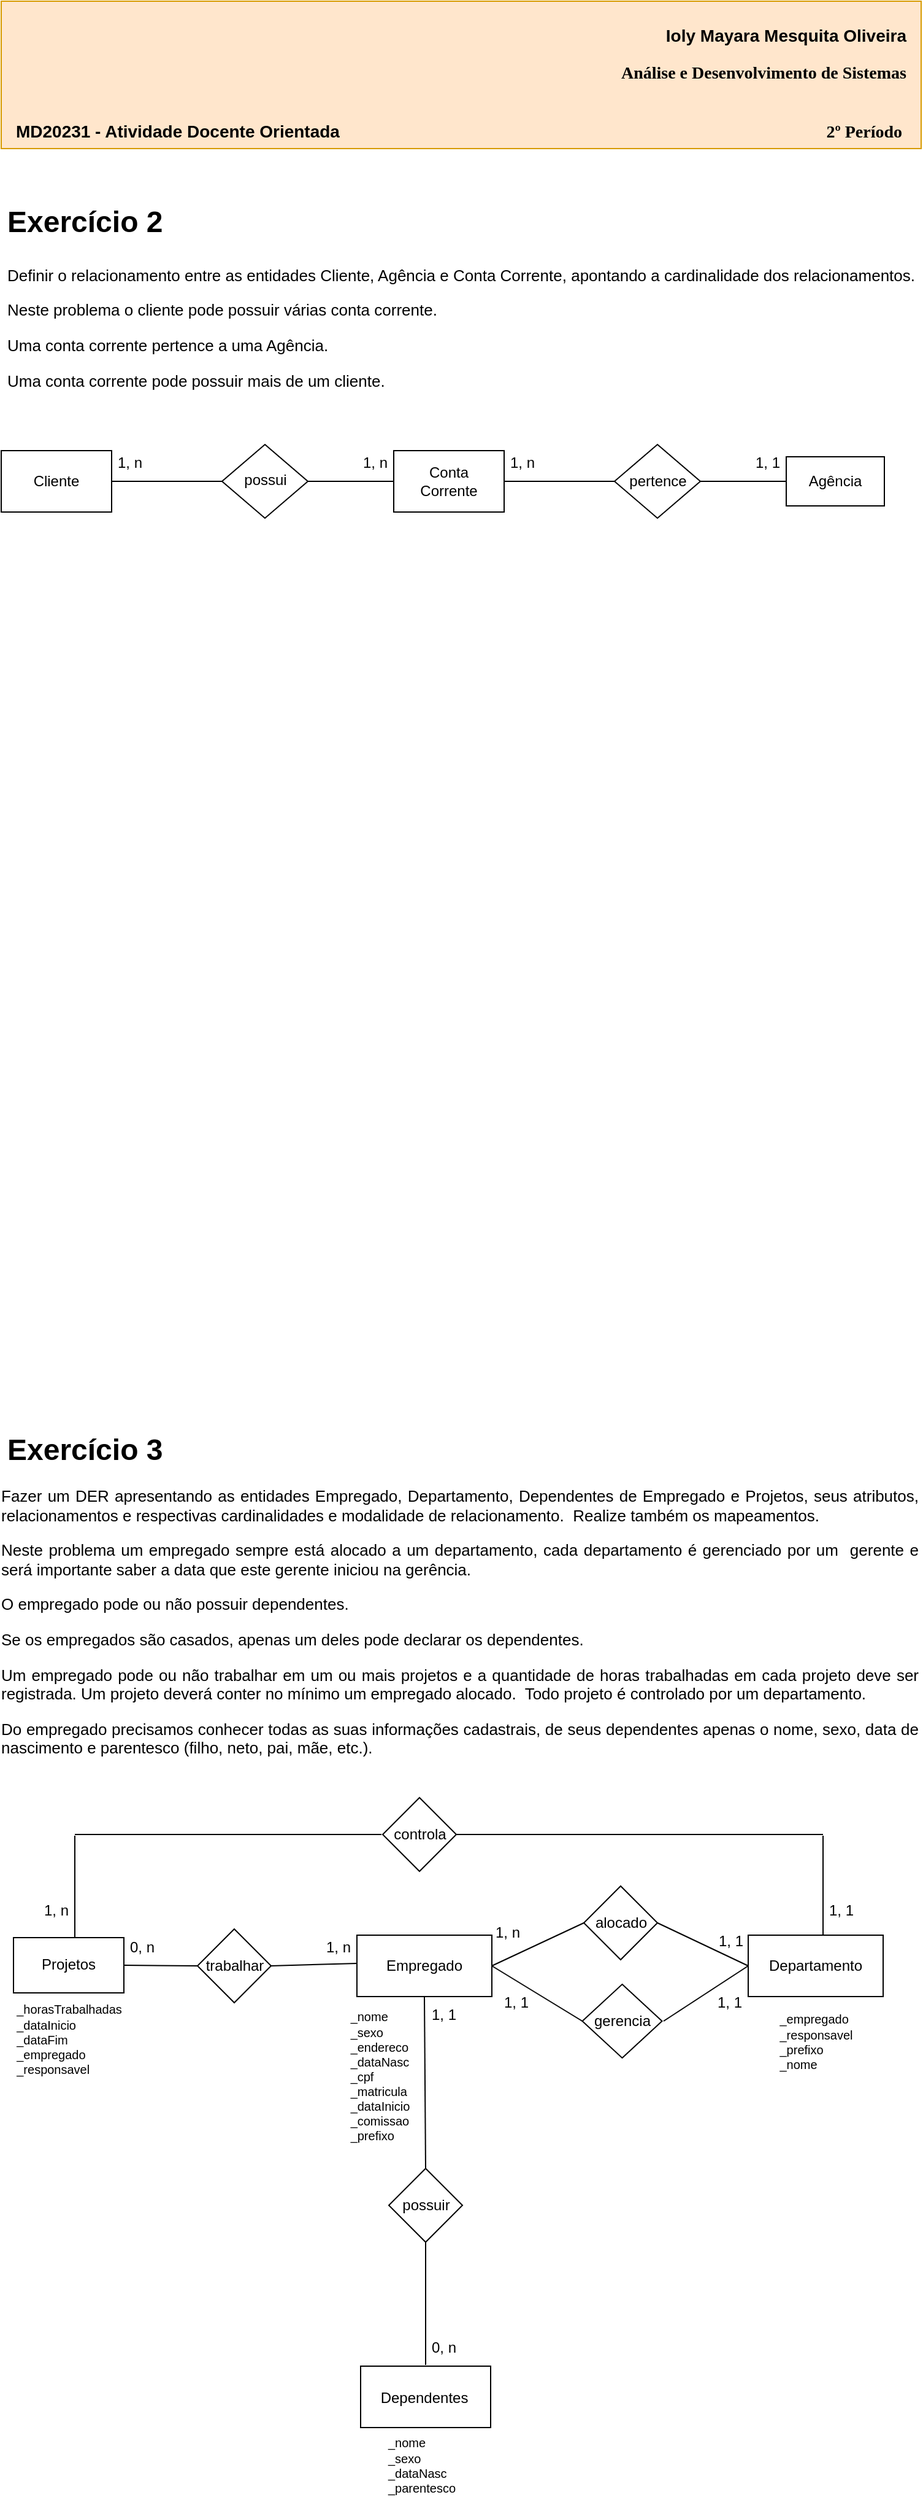 <mxfile version="21.0.6" type="device"><diagram name="Página-1" id="h-dO2WaULim2lv5SMRrt"><mxGraphModel dx="880" dy="452" grid="1" gridSize="10" guides="1" tooltips="1" connect="1" arrows="1" fold="1" page="1" pageScale="1" pageWidth="827" pageHeight="1169" math="0" shadow="0"><root><mxCell id="0"/><mxCell id="1" parent="0"/><mxCell id="N3blbZs2RzM2g8WRTb5p-12" value="" style="endArrow=none;html=1;rounded=0;exitX=1;exitY=0.5;exitDx=0;exitDy=0;entryX=0;entryY=0.5;entryDx=0;entryDy=0;" parent="1" source="N3blbZs2RzM2g8WRTb5p-1" target="N3blbZs2RzM2g8WRTb5p-8" edge="1"><mxGeometry width="50" height="50" relative="1" as="geometry"><mxPoint x="170" y="486" as="sourcePoint"/><mxPoint x="220" y="436" as="targetPoint"/></mxGeometry></mxCell><mxCell id="N3blbZs2RzM2g8WRTb5p-13" value="" style="endArrow=none;html=1;rounded=0;exitX=1;exitY=0.5;exitDx=0;exitDy=0;entryX=0;entryY=0.5;entryDx=0;entryDy=0;" parent="1" source="N3blbZs2RzM2g8WRTb5p-8" target="N3blbZs2RzM2g8WRTb5p-3" edge="1"><mxGeometry width="50" height="50" relative="1" as="geometry"><mxPoint x="310" y="486" as="sourcePoint"/><mxPoint x="360" y="436" as="targetPoint"/></mxGeometry></mxCell><mxCell id="N3blbZs2RzM2g8WRTb5p-14" value="" style="endArrow=none;html=1;rounded=0;exitX=1;exitY=0.5;exitDx=0;exitDy=0;entryX=0;entryY=0.5;entryDx=0;entryDy=0;" parent="1" source="N3blbZs2RzM2g8WRTb5p-3" target="N3blbZs2RzM2g8WRTb5p-9" edge="1"><mxGeometry width="50" height="50" relative="1" as="geometry"><mxPoint x="500" y="486" as="sourcePoint"/><mxPoint x="550" y="436" as="targetPoint"/></mxGeometry></mxCell><mxCell id="N3blbZs2RzM2g8WRTb5p-15" value="" style="endArrow=none;html=1;rounded=0;entryX=0;entryY=0.5;entryDx=0;entryDy=0;exitX=1;exitY=0.5;exitDx=0;exitDy=0;" parent="1" source="N3blbZs2RzM2g8WRTb5p-9" target="N3blbZs2RzM2g8WRTb5p-5" edge="1"><mxGeometry width="50" height="50" relative="1" as="geometry"><mxPoint x="630" y="436" as="sourcePoint"/><mxPoint x="680" y="386" as="targetPoint"/></mxGeometry></mxCell><mxCell id="N3blbZs2RzM2g8WRTb5p-18" value="" style="group" parent="1" vertex="1" connectable="0"><mxGeometry x="40" y="406" width="90" height="50" as="geometry"/></mxCell><mxCell id="N3blbZs2RzM2g8WRTb5p-1" value="" style="rounded=0;whiteSpace=wrap;html=1;" parent="N3blbZs2RzM2g8WRTb5p-18" vertex="1"><mxGeometry width="90" height="50" as="geometry"/></mxCell><mxCell id="N3blbZs2RzM2g8WRTb5p-2" value="Cliente" style="text;html=1;strokeColor=none;fillColor=none;align=center;verticalAlign=middle;whiteSpace=wrap;rounded=0;" parent="N3blbZs2RzM2g8WRTb5p-18" vertex="1"><mxGeometry x="15" y="10" width="60" height="30" as="geometry"/></mxCell><mxCell id="N3blbZs2RzM2g8WRTb5p-19" value="" style="group" parent="1" vertex="1" connectable="0"><mxGeometry x="360" y="406" width="90" height="50" as="geometry"/></mxCell><mxCell id="N3blbZs2RzM2g8WRTb5p-3" value="" style="rounded=0;whiteSpace=wrap;html=1;" parent="N3blbZs2RzM2g8WRTb5p-19" vertex="1"><mxGeometry width="90" height="50" as="geometry"/></mxCell><mxCell id="N3blbZs2RzM2g8WRTb5p-4" value="Conta Corrente" style="text;html=1;strokeColor=none;fillColor=none;align=center;verticalAlign=middle;whiteSpace=wrap;rounded=0;" parent="N3blbZs2RzM2g8WRTb5p-19" vertex="1"><mxGeometry x="15" y="10" width="60" height="30" as="geometry"/></mxCell><mxCell id="N3blbZs2RzM2g8WRTb5p-20" value="" style="group" parent="1" vertex="1" connectable="0"><mxGeometry x="680" y="411" width="80" height="40" as="geometry"/></mxCell><mxCell id="N3blbZs2RzM2g8WRTb5p-5" value="" style="rounded=0;whiteSpace=wrap;html=1;" parent="N3blbZs2RzM2g8WRTb5p-20" vertex="1"><mxGeometry width="80" height="40" as="geometry"/></mxCell><mxCell id="N3blbZs2RzM2g8WRTb5p-6" value="Agência" style="text;html=1;strokeColor=none;fillColor=none;align=center;verticalAlign=middle;whiteSpace=wrap;rounded=0;" parent="N3blbZs2RzM2g8WRTb5p-20" vertex="1"><mxGeometry x="10" y="5" width="60" height="30" as="geometry"/></mxCell><mxCell id="N3blbZs2RzM2g8WRTb5p-30" value="1, 1" style="text;html=1;strokeColor=none;fillColor=none;align=center;verticalAlign=middle;whiteSpace=wrap;rounded=0;" parent="N3blbZs2RzM2g8WRTb5p-20" vertex="1"><mxGeometry x="-30" y="-10" width="30" height="30" as="geometry"/></mxCell><mxCell id="N3blbZs2RzM2g8WRTb5p-21" value="" style="group" parent="1" vertex="1" connectable="0"><mxGeometry x="540" y="401" width="70" height="60" as="geometry"/></mxCell><mxCell id="N3blbZs2RzM2g8WRTb5p-9" value="" style="rhombus;whiteSpace=wrap;html=1;" parent="N3blbZs2RzM2g8WRTb5p-21" vertex="1"><mxGeometry width="70" height="60" as="geometry"/></mxCell><mxCell id="N3blbZs2RzM2g8WRTb5p-11" value="pertence" style="text;html=1;strokeColor=none;fillColor=none;align=center;verticalAlign=middle;whiteSpace=wrap;rounded=0;" parent="N3blbZs2RzM2g8WRTb5p-21" vertex="1"><mxGeometry x="8.75" y="18.75" width="52.5" height="22.5" as="geometry"/></mxCell><mxCell id="N3blbZs2RzM2g8WRTb5p-22" value="" style="group" parent="1" vertex="1" connectable="0"><mxGeometry x="220" y="401" width="70" height="60" as="geometry"/></mxCell><mxCell id="N3blbZs2RzM2g8WRTb5p-8" value="" style="rhombus;whiteSpace=wrap;html=1;" parent="N3blbZs2RzM2g8WRTb5p-22" vertex="1"><mxGeometry width="70" height="60" as="geometry"/></mxCell><mxCell id="N3blbZs2RzM2g8WRTb5p-10" value="possui" style="text;html=1;strokeColor=none;fillColor=none;align=center;verticalAlign=middle;whiteSpace=wrap;rounded=0;" parent="N3blbZs2RzM2g8WRTb5p-22" vertex="1"><mxGeometry x="8.75" y="17.75" width="52.5" height="22.5" as="geometry"/></mxCell><mxCell id="N3blbZs2RzM2g8WRTb5p-27" value="1, n" style="text;html=1;strokeColor=none;fillColor=none;align=center;verticalAlign=middle;whiteSpace=wrap;rounded=0;" parent="1" vertex="1"><mxGeometry x="330" y="401" width="30" height="30" as="geometry"/></mxCell><mxCell id="N3blbZs2RzM2g8WRTb5p-28" value="1, n" style="text;html=1;strokeColor=none;fillColor=none;align=center;verticalAlign=middle;whiteSpace=wrap;rounded=0;" parent="1" vertex="1"><mxGeometry x="130" y="401" width="30" height="30" as="geometry"/></mxCell><mxCell id="N3blbZs2RzM2g8WRTb5p-31" value="1, n" style="text;html=1;strokeColor=none;fillColor=none;align=center;verticalAlign=middle;whiteSpace=wrap;rounded=0;" parent="1" vertex="1"><mxGeometry x="450" y="401" width="30" height="30" as="geometry"/></mxCell><mxCell id="N3blbZs2RzM2g8WRTb5p-32" value="&lt;h1&gt;Exercício 2&lt;/h1&gt;" style="text;html=1;strokeColor=none;fillColor=none;spacing=5;spacingTop=-20;whiteSpace=wrap;overflow=hidden;rounded=0;" parent="1" vertex="1"><mxGeometry x="40" y="200" width="190" height="40" as="geometry"/></mxCell><mxCell id="N3blbZs2RzM2g8WRTb5p-33" value="&lt;h1&gt;Exercício 3&lt;/h1&gt;" style="text;html=1;strokeColor=none;fillColor=none;spacing=5;spacingTop=-20;whiteSpace=wrap;overflow=hidden;rounded=0;" parent="1" vertex="1"><mxGeometry x="40" y="1200" width="190" height="40" as="geometry"/></mxCell><mxCell id="N3blbZs2RzM2g8WRTb5p-45" value="" style="group" parent="1" vertex="1" connectable="0"><mxGeometry x="50" y="1617" width="90" height="45" as="geometry"/></mxCell><mxCell id="N3blbZs2RzM2g8WRTb5p-37" value="" style="rounded=0;whiteSpace=wrap;html=1;" parent="N3blbZs2RzM2g8WRTb5p-45" vertex="1"><mxGeometry width="90" height="45" as="geometry"/></mxCell><mxCell id="N3blbZs2RzM2g8WRTb5p-41" value="Projetos" style="text;html=1;strokeColor=none;fillColor=none;align=center;verticalAlign=middle;whiteSpace=wrap;rounded=0;" parent="N3blbZs2RzM2g8WRTb5p-45" vertex="1"><mxGeometry x="15" y="8" width="60" height="27" as="geometry"/></mxCell><mxCell id="N3blbZs2RzM2g8WRTb5p-54" value="1, n" style="text;html=1;strokeColor=none;fillColor=none;align=center;verticalAlign=middle;whiteSpace=wrap;rounded=0;" parent="1" vertex="1"><mxGeometry x="300" y="1610" width="30" height="30" as="geometry"/></mxCell><mxCell id="N3blbZs2RzM2g8WRTb5p-59" value="" style="group" parent="1" vertex="1" connectable="0"><mxGeometry x="200" y="1610" width="60" height="60" as="geometry"/></mxCell><mxCell id="N3blbZs2RzM2g8WRTb5p-60" value="" style="rhombus;whiteSpace=wrap;html=1;" parent="N3blbZs2RzM2g8WRTb5p-59" vertex="1"><mxGeometry width="60" height="60" as="geometry"/></mxCell><mxCell id="N3blbZs2RzM2g8WRTb5p-61" value="trabalhar" style="text;html=1;strokeColor=none;fillColor=none;align=center;verticalAlign=middle;whiteSpace=wrap;rounded=0;" parent="N3blbZs2RzM2g8WRTb5p-59" vertex="1"><mxGeometry x="7.5" y="18.75" width="45" height="22.5" as="geometry"/></mxCell><mxCell id="N3blbZs2RzM2g8WRTb5p-97" value="" style="group" parent="1" vertex="1" connectable="0"><mxGeometry x="649" y="1615" width="110" height="50" as="geometry"/></mxCell><mxCell id="N3blbZs2RzM2g8WRTb5p-98" value="" style="rounded=0;whiteSpace=wrap;html=1;" parent="N3blbZs2RzM2g8WRTb5p-97" vertex="1"><mxGeometry width="110" height="50" as="geometry"/></mxCell><mxCell id="N3blbZs2RzM2g8WRTb5p-99" value="Departamento" style="text;html=1;strokeColor=none;fillColor=none;align=center;verticalAlign=middle;whiteSpace=wrap;rounded=0;" parent="N3blbZs2RzM2g8WRTb5p-97" vertex="1"><mxGeometry x="25" y="10" width="60" height="30" as="geometry"/></mxCell><mxCell id="N3blbZs2RzM2g8WRTb5p-100" value="" style="group" parent="1" vertex="1" connectable="0"><mxGeometry x="330" y="1615" width="150" height="50" as="geometry"/></mxCell><mxCell id="N3blbZs2RzM2g8WRTb5p-101" value="" style="rounded=0;whiteSpace=wrap;html=1;" parent="N3blbZs2RzM2g8WRTb5p-100" vertex="1"><mxGeometry width="110" height="50" as="geometry"/></mxCell><mxCell id="N3blbZs2RzM2g8WRTb5p-102" value="Empregado" style="text;html=1;strokeColor=none;fillColor=none;align=center;verticalAlign=middle;whiteSpace=wrap;rounded=0;" parent="N3blbZs2RzM2g8WRTb5p-100" vertex="1"><mxGeometry x="25" y="10" width="60" height="30" as="geometry"/></mxCell><mxCell id="N3blbZs2RzM2g8WRTb5p-159" value="1, n" style="text;html=1;strokeColor=none;fillColor=none;align=center;verticalAlign=middle;whiteSpace=wrap;rounded=0;" parent="N3blbZs2RzM2g8WRTb5p-100" vertex="1"><mxGeometry x="108" y="-17" width="30" height="30" as="geometry"/></mxCell><mxCell id="N3blbZs2RzM2g8WRTb5p-103" value="" style="group" parent="1" vertex="1" connectable="0"><mxGeometry x="515" y="1575" width="60" height="60" as="geometry"/></mxCell><mxCell id="N3blbZs2RzM2g8WRTb5p-104" value="" style="rhombus;whiteSpace=wrap;html=1;" parent="N3blbZs2RzM2g8WRTb5p-103" vertex="1"><mxGeometry width="60" height="60" as="geometry"/></mxCell><mxCell id="N3blbZs2RzM2g8WRTb5p-105" value="alocado" style="text;html=1;strokeColor=none;fillColor=none;align=center;verticalAlign=middle;whiteSpace=wrap;rounded=0;" parent="N3blbZs2RzM2g8WRTb5p-103" vertex="1"><mxGeometry x="7.5" y="18.75" width="45" height="22.5" as="geometry"/></mxCell><mxCell id="N3blbZs2RzM2g8WRTb5p-106" value="" style="endArrow=none;html=1;rounded=0;exitX=1;exitY=0.5;exitDx=0;exitDy=0;entryX=0;entryY=0.5;entryDx=0;entryDy=0;" parent="1" source="N3blbZs2RzM2g8WRTb5p-104" target="N3blbZs2RzM2g8WRTb5p-98" edge="1"><mxGeometry width="50" height="50" relative="1" as="geometry"><mxPoint x="590" y="1655" as="sourcePoint"/><mxPoint x="650" y="1635" as="targetPoint"/></mxGeometry></mxCell><mxCell id="N3blbZs2RzM2g8WRTb5p-107" value="" style="endArrow=none;html=1;rounded=0;exitX=1;exitY=0.5;exitDx=0;exitDy=0;" parent="1" source="N3blbZs2RzM2g8WRTb5p-101" edge="1"><mxGeometry width="50" height="50" relative="1" as="geometry"><mxPoint x="465" y="1655" as="sourcePoint"/><mxPoint x="515" y="1605" as="targetPoint"/></mxGeometry></mxCell><mxCell id="N3blbZs2RzM2g8WRTb5p-108" value="1, 1" style="text;html=1;strokeColor=none;fillColor=none;align=center;verticalAlign=middle;whiteSpace=wrap;rounded=0;" parent="1" vertex="1"><mxGeometry x="620" y="1605" width="30" height="30" as="geometry"/></mxCell><mxCell id="N3blbZs2RzM2g8WRTb5p-109" value="0, n" style="text;html=1;strokeColor=none;fillColor=none;align=center;verticalAlign=middle;whiteSpace=wrap;rounded=0;" parent="1" vertex="1"><mxGeometry x="386" y="1936" width="30" height="30" as="geometry"/></mxCell><mxCell id="N3blbZs2RzM2g8WRTb5p-110" value="" style="group" parent="1" vertex="1" connectable="0"><mxGeometry x="356" y="1805" width="60" height="60" as="geometry"/></mxCell><mxCell id="N3blbZs2RzM2g8WRTb5p-111" value="" style="rhombus;whiteSpace=wrap;html=1;" parent="N3blbZs2RzM2g8WRTb5p-110" vertex="1"><mxGeometry width="60" height="60" as="geometry"/></mxCell><mxCell id="N3blbZs2RzM2g8WRTb5p-112" value="possuir" style="text;html=1;strokeColor=none;fillColor=none;align=center;verticalAlign=middle;whiteSpace=wrap;rounded=0;" parent="N3blbZs2RzM2g8WRTb5p-110" vertex="1"><mxGeometry x="7.5" y="18.75" width="45" height="22.5" as="geometry"/></mxCell><mxCell id="N3blbZs2RzM2g8WRTb5p-113" value="" style="group" parent="1" vertex="1" connectable="0"><mxGeometry x="506.25" y="1655" width="65" height="60" as="geometry"/></mxCell><mxCell id="N3blbZs2RzM2g8WRTb5p-114" value="" style="group" parent="N3blbZs2RzM2g8WRTb5p-113" vertex="1" connectable="0"><mxGeometry x="7.5" width="65" height="60" as="geometry"/></mxCell><mxCell id="N3blbZs2RzM2g8WRTb5p-115" value="" style="rhombus;whiteSpace=wrap;html=1;" parent="N3blbZs2RzM2g8WRTb5p-114" vertex="1"><mxGeometry width="65" height="60" as="geometry"/></mxCell><mxCell id="N3blbZs2RzM2g8WRTb5p-116" value="gerencia" style="text;html=1;strokeColor=none;fillColor=none;align=center;verticalAlign=middle;whiteSpace=wrap;rounded=0;" parent="N3blbZs2RzM2g8WRTb5p-114" vertex="1"><mxGeometry x="8.125" y="18.75" width="48.75" height="22.5" as="geometry"/></mxCell><mxCell id="N3blbZs2RzM2g8WRTb5p-117" value="" style="endArrow=none;html=1;rounded=0;entryX=0;entryY=1;entryDx=0;entryDy=0;exitX=0;exitY=0.5;exitDx=0;exitDy=0;" parent="1" source="N3blbZs2RzM2g8WRTb5p-115" edge="1"><mxGeometry width="50" height="50" relative="1" as="geometry"><mxPoint x="510" y="1685" as="sourcePoint"/><mxPoint x="440" y="1640" as="targetPoint"/></mxGeometry></mxCell><mxCell id="N3blbZs2RzM2g8WRTb5p-118" value="" style="endArrow=none;html=1;rounded=0;entryX=0;entryY=0.5;entryDx=0;entryDy=0;" parent="1" target="N3blbZs2RzM2g8WRTb5p-98" edge="1"><mxGeometry width="50" height="50" relative="1" as="geometry"><mxPoint x="580" y="1685" as="sourcePoint"/><mxPoint x="630" y="1635" as="targetPoint"/></mxGeometry></mxCell><mxCell id="N3blbZs2RzM2g8WRTb5p-119" value="1, 1" style="text;html=1;strokeColor=none;fillColor=none;align=center;verticalAlign=middle;whiteSpace=wrap;rounded=0;" parent="1" vertex="1"><mxGeometry x="445" y="1655" width="30" height="30" as="geometry"/></mxCell><mxCell id="N3blbZs2RzM2g8WRTb5p-124" value="" style="endArrow=none;html=1;rounded=0;entryX=0.5;entryY=1;entryDx=0;entryDy=0;exitX=0.5;exitY=0;exitDx=0;exitDy=0;" parent="1" source="N3blbZs2RzM2g8WRTb5p-111" target="N3blbZs2RzM2g8WRTb5p-101" edge="1"><mxGeometry width="50" height="50" relative="1" as="geometry"><mxPoint x="400" y="1775" as="sourcePoint"/><mxPoint x="388" y="1685" as="targetPoint"/></mxGeometry></mxCell><mxCell id="N3blbZs2RzM2g8WRTb5p-125" value="" style="endArrow=none;html=1;rounded=0;entryX=0.5;entryY=1;entryDx=0;entryDy=0;" parent="1" edge="1"><mxGeometry width="50" height="50" relative="1" as="geometry"><mxPoint x="386" y="1965" as="sourcePoint"/><mxPoint x="386" y="1865" as="targetPoint"/></mxGeometry></mxCell><mxCell id="N3blbZs2RzM2g8WRTb5p-126" value="" style="group" parent="1" vertex="1" connectable="0"><mxGeometry x="333" y="1966" width="106" height="50" as="geometry"/></mxCell><mxCell id="N3blbZs2RzM2g8WRTb5p-127" value="" style="rounded=0;whiteSpace=wrap;html=1;" parent="N3blbZs2RzM2g8WRTb5p-126" vertex="1"><mxGeometry width="106" height="50" as="geometry"/></mxCell><mxCell id="N3blbZs2RzM2g8WRTb5p-128" value="Dependentes" style="text;html=1;strokeColor=none;fillColor=none;align=center;verticalAlign=middle;whiteSpace=wrap;rounded=0;" parent="N3blbZs2RzM2g8WRTb5p-126" vertex="1"><mxGeometry x="22" y="11" width="60" height="30" as="geometry"/></mxCell><mxCell id="N3blbZs2RzM2g8WRTb5p-129" value="0, n" style="text;html=1;strokeColor=none;fillColor=none;align=center;verticalAlign=middle;whiteSpace=wrap;rounded=0;" parent="1" vertex="1"><mxGeometry x="140" y="1610" width="30" height="30" as="geometry"/></mxCell><mxCell id="N3blbZs2RzM2g8WRTb5p-136" value="" style="endArrow=none;html=1;rounded=0;" parent="1" edge="1"><mxGeometry width="50" height="50" relative="1" as="geometry"><mxPoint x="260" y="1640" as="sourcePoint"/><mxPoint x="330" y="1638" as="targetPoint"/></mxGeometry></mxCell><mxCell id="N3blbZs2RzM2g8WRTb5p-137" value="" style="endArrow=none;html=1;rounded=0;exitX=1;exitY=0.5;exitDx=0;exitDy=0;" parent="1" source="N3blbZs2RzM2g8WRTb5p-37" edge="1"><mxGeometry width="50" height="50" relative="1" as="geometry"><mxPoint x="150" y="1690" as="sourcePoint"/><mxPoint x="200" y="1640" as="targetPoint"/></mxGeometry></mxCell><mxCell id="N3blbZs2RzM2g8WRTb5p-141" value="" style="group" parent="1" vertex="1" connectable="0"><mxGeometry x="351" y="1503" width="60" height="60" as="geometry"/></mxCell><mxCell id="N3blbZs2RzM2g8WRTb5p-139" value="" style="rhombus;whiteSpace=wrap;html=1;" parent="N3blbZs2RzM2g8WRTb5p-141" vertex="1"><mxGeometry width="60" height="60" as="geometry"/></mxCell><mxCell id="N3blbZs2RzM2g8WRTb5p-140" value="controla" style="text;html=1;strokeColor=none;fillColor=none;align=center;verticalAlign=middle;whiteSpace=wrap;rounded=0;" parent="N3blbZs2RzM2g8WRTb5p-141" vertex="1"><mxGeometry x="7.5" y="18.75" width="45" height="22.5" as="geometry"/></mxCell><mxCell id="N3blbZs2RzM2g8WRTb5p-142" value="" style="endArrow=none;html=1;rounded=0;" parent="1" edge="1"><mxGeometry width="50" height="50" relative="1" as="geometry"><mxPoint x="710" y="1615" as="sourcePoint"/><mxPoint x="710" y="1534" as="targetPoint"/></mxGeometry></mxCell><mxCell id="N3blbZs2RzM2g8WRTb5p-143" value="" style="endArrow=none;html=1;rounded=0;exitX=1;exitY=0.5;exitDx=0;exitDy=0;" parent="1" source="N3blbZs2RzM2g8WRTb5p-139" edge="1"><mxGeometry width="50" height="50" relative="1" as="geometry"><mxPoint x="410" y="1516" as="sourcePoint"/><mxPoint x="710" y="1533" as="targetPoint"/></mxGeometry></mxCell><mxCell id="N3blbZs2RzM2g8WRTb5p-145" value="" style="endArrow=none;html=1;rounded=0;" parent="1" edge="1"><mxGeometry width="50" height="50" relative="1" as="geometry"><mxPoint x="100" y="1617" as="sourcePoint"/><mxPoint x="100" y="1534" as="targetPoint"/></mxGeometry></mxCell><mxCell id="N3blbZs2RzM2g8WRTb5p-146" value="" style="endArrow=none;html=1;rounded=0;" parent="1" edge="1"><mxGeometry width="50" height="50" relative="1" as="geometry"><mxPoint x="100" y="1533" as="sourcePoint"/><mxPoint x="350" y="1533" as="targetPoint"/></mxGeometry></mxCell><mxCell id="N3blbZs2RzM2g8WRTb5p-147" value="&lt;div style=&quot;text-align: left;&quot;&gt;&lt;span style=&quot;font-size: 10px; background-color: initial;&quot;&gt;_horasTrabalhadas&lt;/span&gt;&lt;/div&gt;&lt;font style=&quot;font-size: 10px;&quot;&gt;&lt;div style=&quot;text-align: left;&quot;&gt;&lt;span style=&quot;background-color: initial;&quot;&gt;_dataInicio&lt;/span&gt;&lt;/div&gt;&lt;div style=&quot;text-align: left;&quot;&gt;&lt;span style=&quot;background-color: initial;&quot;&gt;_dataFim&lt;/span&gt;&lt;/div&gt;&lt;div style=&quot;text-align: left;&quot;&gt;&lt;span style=&quot;background-color: initial;&quot;&gt;_empregado&lt;/span&gt;&lt;/div&gt;&lt;div style=&quot;text-align: left;&quot;&gt;&lt;span style=&quot;background-color: initial;&quot;&gt;_responsavel&lt;/span&gt;&lt;/div&gt;&lt;/font&gt;" style="text;html=1;strokeColor=none;fillColor=none;align=center;verticalAlign=middle;whiteSpace=wrap;rounded=0;" parent="1" vertex="1"><mxGeometry x="52" y="1663" width="87" height="71" as="geometry"/></mxCell><mxCell id="N3blbZs2RzM2g8WRTb5p-149" value="&lt;div style=&quot;text-align: left;&quot;&gt;&lt;span style=&quot;font-size: 10px; background-color: initial;&quot;&gt;_nome&lt;/span&gt;&lt;/div&gt;&lt;font style=&quot;font-size: 10px;&quot;&gt;&lt;div style=&quot;text-align: left;&quot;&gt;&lt;span style=&quot;background-color: initial;&quot;&gt;_sexo&lt;/span&gt;&lt;/div&gt;&lt;div style=&quot;text-align: left;&quot;&gt;&lt;span style=&quot;background-color: initial;&quot;&gt;_dataNasc&lt;/span&gt;&lt;/div&gt;&lt;div style=&quot;text-align: left;&quot;&gt;&lt;span style=&quot;background-color: initial;&quot;&gt;_parentesco&lt;/span&gt;&lt;/div&gt;&lt;/font&gt;" style="text;html=1;strokeColor=none;fillColor=none;align=center;verticalAlign=middle;whiteSpace=wrap;rounded=0;" parent="1" vertex="1"><mxGeometry x="346" y="2017" width="74" height="57" as="geometry"/></mxCell><mxCell id="N3blbZs2RzM2g8WRTb5p-150" value="&lt;div style=&quot;text-align: left;&quot;&gt;&lt;span style=&quot;font-size: 10px; background-color: initial;&quot;&gt;_nome&lt;/span&gt;&lt;/div&gt;&lt;font style=&quot;font-size: 10px;&quot;&gt;&lt;div style=&quot;text-align: left;&quot;&gt;&lt;span style=&quot;background-color: initial;&quot;&gt;_sexo&lt;/span&gt;&lt;/div&gt;&lt;div style=&quot;text-align: left;&quot;&gt;&lt;div style=&quot;border-color: var(--border-color);&quot;&gt;_endereco&lt;/div&gt;&lt;div&gt;&lt;span style=&quot;background-color: initial;&quot;&gt;_dataNasc&lt;/span&gt;&lt;br&gt;&lt;/div&gt;&lt;/div&gt;&lt;div style=&quot;text-align: left;&quot;&gt;&lt;span style=&quot;background-color: initial;&quot;&gt;_cpf&lt;/span&gt;&lt;/div&gt;&lt;div style=&quot;text-align: left;&quot;&gt;&lt;span style=&quot;background-color: initial;&quot;&gt;_matricula&lt;/span&gt;&lt;/div&gt;&lt;div style=&quot;text-align: left;&quot;&gt;&lt;span style=&quot;background-color: initial;&quot;&gt;_&lt;/span&gt;&lt;span style=&quot;background-color: initial;&quot;&gt;dataInicio&lt;/span&gt;&lt;/div&gt;&lt;div style=&quot;text-align: left;&quot;&gt;&lt;span style=&quot;background-color: initial;&quot;&gt;_comissao&lt;/span&gt;&lt;/div&gt;&lt;div style=&quot;text-align: left;&quot;&gt;_prefixo&lt;/div&gt;&lt;/font&gt;" style="text;html=1;strokeColor=none;fillColor=none;align=center;verticalAlign=middle;whiteSpace=wrap;rounded=0;" parent="1" vertex="1"><mxGeometry x="312" y="1662" width="74" height="134" as="geometry"/></mxCell><mxCell id="N3blbZs2RzM2g8WRTb5p-158" value="&lt;div style=&quot;text-align: left;&quot;&gt;&lt;span style=&quot;background-color: initial; font-size: 10px;&quot;&gt;_empregado&lt;/span&gt;&lt;br&gt;&lt;/div&gt;&lt;font style=&quot;font-size: 10px;&quot;&gt;&lt;div style=&quot;text-align: left;&quot;&gt;&lt;span style=&quot;background-color: initial;&quot;&gt;_responsavel&lt;/span&gt;&lt;/div&gt;&lt;div style=&quot;text-align: left;&quot;&gt;&lt;span style=&quot;background-color: initial;&quot;&gt;_prefixo&lt;/span&gt;&lt;/div&gt;&lt;div style=&quot;text-align: left;&quot;&gt;&lt;span style=&quot;background-color: initial;&quot;&gt;_nome&lt;/span&gt;&lt;/div&gt;&lt;/font&gt;" style="text;html=1;strokeColor=none;fillColor=none;align=center;verticalAlign=middle;whiteSpace=wrap;rounded=0;" parent="1" vertex="1"><mxGeometry x="660.5" y="1665" width="87" height="71" as="geometry"/></mxCell><mxCell id="N3blbZs2RzM2g8WRTb5p-160" value="1, 1" style="text;html=1;strokeColor=none;fillColor=none;align=center;verticalAlign=middle;whiteSpace=wrap;rounded=0;" parent="1" vertex="1"><mxGeometry x="619" y="1655" width="30" height="30" as="geometry"/></mxCell><mxCell id="N3blbZs2RzM2g8WRTb5p-161" value="1, 1" style="text;html=1;strokeColor=none;fillColor=none;align=center;verticalAlign=middle;whiteSpace=wrap;rounded=0;" parent="1" vertex="1"><mxGeometry x="710" y="1580" width="30" height="30" as="geometry"/></mxCell><mxCell id="N3blbZs2RzM2g8WRTb5p-162" value="1, n" style="text;html=1;strokeColor=none;fillColor=none;align=center;verticalAlign=middle;whiteSpace=wrap;rounded=0;" parent="1" vertex="1"><mxGeometry x="70" y="1580" width="30" height="30" as="geometry"/></mxCell><mxCell id="N3blbZs2RzM2g8WRTb5p-165" value="1, 1" style="text;html=1;strokeColor=none;fillColor=none;align=center;verticalAlign=middle;whiteSpace=wrap;rounded=0;" parent="1" vertex="1"><mxGeometry x="386" y="1665" width="30" height="30" as="geometry"/></mxCell><mxCell id="M4ErUPY0FQfzEc9OgRPT-2" value="" style="rounded=0;whiteSpace=wrap;html=1;fillColor=#ffe6cc;strokeColor=#d79b00;" vertex="1" parent="1"><mxGeometry x="40" y="40" width="750" height="120" as="geometry"/></mxCell><mxCell id="M4ErUPY0FQfzEc9OgRPT-3" value="&lt;p style=&quot;margin-bottom: 0.0pt; line-height: normal; font-size: 14px;&quot; class=&quot;MsoNormal&quot;&gt;&lt;b style=&quot;&quot;&gt;&lt;font style=&quot;font-size: 14px;&quot;&gt;Ioly Mayara Mesquita Oliveira&lt;/font&gt;&lt;/b&gt;&lt;/p&gt;&lt;p style=&quot;margin-bottom: 0.0pt; line-height: normal; font-size: 14px;&quot; class=&quot;MsoNormal&quot;&gt;&lt;b&gt;&lt;span style=&quot;font-family: &amp;quot;Times New Roman&amp;quot;, serif;&quot;&gt;&lt;font style=&quot;font-size: 14px;&quot;&gt;Análise e Desenvolvimento de Sistemas&lt;/font&gt;&lt;/span&gt;&lt;/b&gt;&lt;/p&gt;&lt;p style=&quot;margin-bottom: 0.0pt; line-height: normal; font-size: 14px;&quot; class=&quot;MsoNormal&quot;&gt;&lt;b&gt;&lt;span style=&quot;font-family: &amp;quot;Times New Roman&amp;quot;, serif;&quot;&gt;&lt;font style=&quot;font-size: 14px;&quot;&gt;&lt;br&gt;&lt;/font&gt;&lt;/span&gt;&lt;/b&gt;&lt;/p&gt;&lt;b style=&quot;border-color: var(--border-color); background-color: initial; font-size: 14px;&quot;&gt;&lt;div style=&quot;&quot;&gt;&lt;b style=&quot;background-color: initial; border-color: var(--border-color);&quot;&gt;&lt;font style=&quot;font-size: 14px;&quot;&gt;MD20231 - Atividade Docente Orientada&amp;nbsp; &amp;nbsp; &amp;nbsp; &amp;nbsp; &amp;nbsp; &amp;nbsp; &amp;nbsp; &amp;nbsp; &amp;nbsp; &amp;nbsp; &amp;nbsp; &amp;nbsp; &amp;nbsp; &amp;nbsp; &amp;nbsp; &amp;nbsp; &amp;nbsp; &amp;nbsp; &amp;nbsp; &amp;nbsp; &amp;nbsp; &amp;nbsp; &amp;nbsp; &amp;nbsp; &amp;nbsp; &amp;nbsp; &amp;nbsp; &amp;nbsp; &amp;nbsp; &amp;nbsp; &amp;nbsp; &amp;nbsp; &amp;nbsp; &amp;nbsp; &amp;nbsp; &amp;nbsp; &amp;nbsp; &amp;nbsp; &amp;nbsp; &amp;nbsp; &amp;nbsp; &amp;nbsp; &amp;nbsp; &amp;nbsp; &amp;nbsp; &amp;nbsp; &amp;nbsp; &amp;nbsp; &amp;nbsp; &amp;nbsp; &amp;nbsp;&amp;nbsp;&lt;b style=&quot;background-color: initial;&quot;&gt;&lt;span style=&quot;font-family: &amp;quot;Times New Roman&amp;quot;, serif;&quot;&gt;2º Período&amp;nbsp;&lt;/span&gt;&lt;/b&gt;&lt;/font&gt;&lt;/b&gt;&lt;/div&gt;&lt;/b&gt;" style="text;html=1;strokeColor=none;fillColor=none;align=right;verticalAlign=middle;whiteSpace=wrap;rounded=0;" vertex="1" parent="1"><mxGeometry x="50" y="50" width="730" height="100" as="geometry"/></mxCell><mxCell id="M4ErUPY0FQfzEc9OgRPT-5" value="&lt;div style=&quot;text-align: justify; font-size: 13px;&quot;&gt;&lt;p class=&quot;MsoNormal&quot;&gt;Definir o relacionamento entre as entidades&amp;nbsp;Cliente, Agência e Conta Corrente, apontando a cardinalidade dos&amp;nbsp;relacionamentos. &lt;/p&gt;&lt;p class=&quot;MsoNormal&quot;&gt;&lt;span lang=&quot;EN-GB&quot;&gt;Neste problema o cliente pode possuir várias&amp;nbsp;conta corrente. &lt;/span&gt;&lt;/p&gt;&lt;p class=&quot;MsoNormal&quot;&gt;&lt;span lang=&quot;EN-GB&quot;&gt;Uma conta corrente pertence a uma Agência. &lt;/span&gt;&lt;/p&gt;&lt;p class=&quot;MsoNormal&quot;&gt;&lt;span lang=&quot;EN-GB&quot;&gt;Uma conta corrente pode possuir mais de um&amp;nbsp;cliente.&lt;/span&gt;&lt;/p&gt;&lt;/div&gt;" style="text;html=1;strokeColor=none;fillColor=none;align=center;verticalAlign=middle;whiteSpace=wrap;rounded=0;" vertex="1" parent="1"><mxGeometry x="40" y="241" width="750" height="130" as="geometry"/></mxCell><mxCell id="M4ErUPY0FQfzEc9OgRPT-7" value="&lt;div style=&quot;text-align: justify; font-size: 13px;&quot;&gt;&lt;p class=&quot;MsoNormal&quot;&gt;Fazer um DER&amp;nbsp;apresentando as entidades Empregado, Departamento, Dependentes de Empregado e&amp;nbsp;Projetos, seus atributos, relacionamentos e respectivas cardinalidades e&amp;nbsp;modalidade de relacionamento.&amp;nbsp; Realize&amp;nbsp;também os mapeamentos. &lt;/p&gt;&lt;p class=&quot;MsoNormal&quot;&gt;&lt;span lang=&quot;EN-GB&quot;&gt;Neste problema um&amp;nbsp;empregado sempre está alocado a um departamento, cada departamento é gerenciado&amp;nbsp;por um &amp;nbsp;gerente e será importante saber a&amp;nbsp;data que este gerente iniciou na gerência. &lt;/span&gt;&lt;/p&gt;&lt;p class=&quot;MsoNormal&quot;&gt;&lt;span lang=&quot;EN-GB&quot;&gt;O empregado pode ou&amp;nbsp;não possuir dependentes.&amp;nbsp; &lt;/span&gt;&lt;/p&gt;&lt;p class=&quot;MsoNormal&quot;&gt;&lt;span lang=&quot;EN-GB&quot;&gt;Se os empregados são&amp;nbsp;casados, apenas um deles pode declarar os dependentes.&lt;/span&gt;&lt;/p&gt;&lt;p class=&quot;MsoNormal&quot;&gt;&lt;span lang=&quot;EN-GB&quot;&gt;Um empregado pode ou&amp;nbsp;não trabalhar em um ou mais projetos e a quantidade de horas trabalhadas em&amp;nbsp;cada projeto deve ser registrada. Um projeto deverá conter no mínimo um&amp;nbsp;empregado alocado.&amp;nbsp; Todo projeto é&amp;nbsp;controlado por um departamento. &lt;/span&gt;&lt;/p&gt;&lt;p class=&quot;MsoNormal&quot;&gt;&lt;span lang=&quot;EN-GB&quot;&gt;Do empregado&amp;nbsp;precisamos conhecer todas as suas informações cadastrais, de seus dependentes&amp;nbsp;apenas o nome, sexo, data de nascimento e parentesco (filho, neto, pai, mãe,&amp;nbsp;etc.).&amp;nbsp;&lt;/span&gt;&lt;br&gt;&lt;/p&gt;&lt;/div&gt;" style="text;html=1;strokeColor=none;fillColor=none;align=center;verticalAlign=middle;whiteSpace=wrap;rounded=0;" vertex="1" parent="1"><mxGeometry x="39" y="1240" width="750" height="240" as="geometry"/></mxCell></root></mxGraphModel></diagram></mxfile>